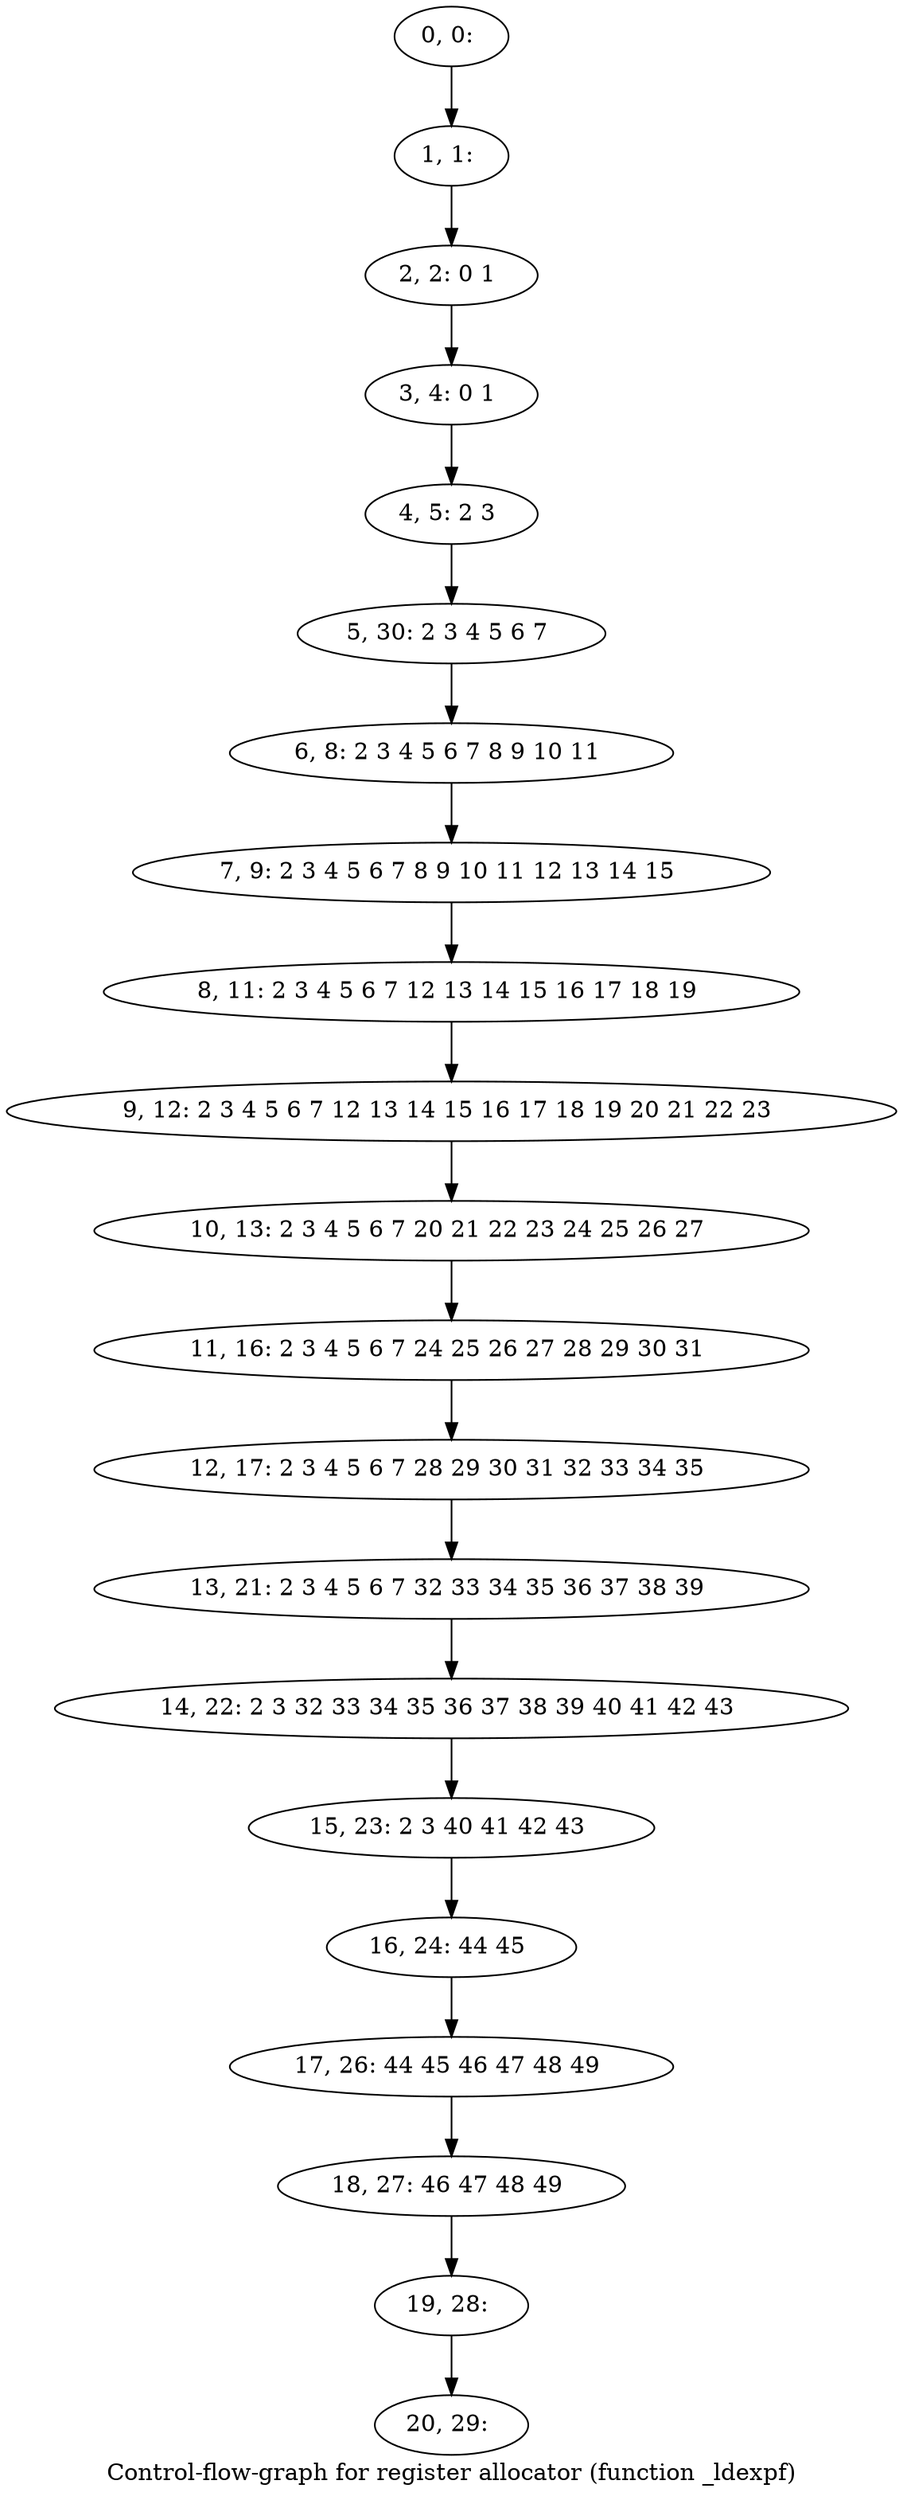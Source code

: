 digraph G {
graph [label="Control-flow-graph for register allocator (function _ldexpf)"]
0[label="0, 0: "];
1[label="1, 1: "];
2[label="2, 2: 0 1 "];
3[label="3, 4: 0 1 "];
4[label="4, 5: 2 3 "];
5[label="5, 30: 2 3 4 5 6 7 "];
6[label="6, 8: 2 3 4 5 6 7 8 9 10 11 "];
7[label="7, 9: 2 3 4 5 6 7 8 9 10 11 12 13 14 15 "];
8[label="8, 11: 2 3 4 5 6 7 12 13 14 15 16 17 18 19 "];
9[label="9, 12: 2 3 4 5 6 7 12 13 14 15 16 17 18 19 20 21 22 23 "];
10[label="10, 13: 2 3 4 5 6 7 20 21 22 23 24 25 26 27 "];
11[label="11, 16: 2 3 4 5 6 7 24 25 26 27 28 29 30 31 "];
12[label="12, 17: 2 3 4 5 6 7 28 29 30 31 32 33 34 35 "];
13[label="13, 21: 2 3 4 5 6 7 32 33 34 35 36 37 38 39 "];
14[label="14, 22: 2 3 32 33 34 35 36 37 38 39 40 41 42 43 "];
15[label="15, 23: 2 3 40 41 42 43 "];
16[label="16, 24: 44 45 "];
17[label="17, 26: 44 45 46 47 48 49 "];
18[label="18, 27: 46 47 48 49 "];
19[label="19, 28: "];
20[label="20, 29: "];
0->1 ;
1->2 ;
2->3 ;
3->4 ;
4->5 ;
5->6 ;
6->7 ;
7->8 ;
8->9 ;
9->10 ;
10->11 ;
11->12 ;
12->13 ;
13->14 ;
14->15 ;
15->16 ;
16->17 ;
17->18 ;
18->19 ;
19->20 ;
}
